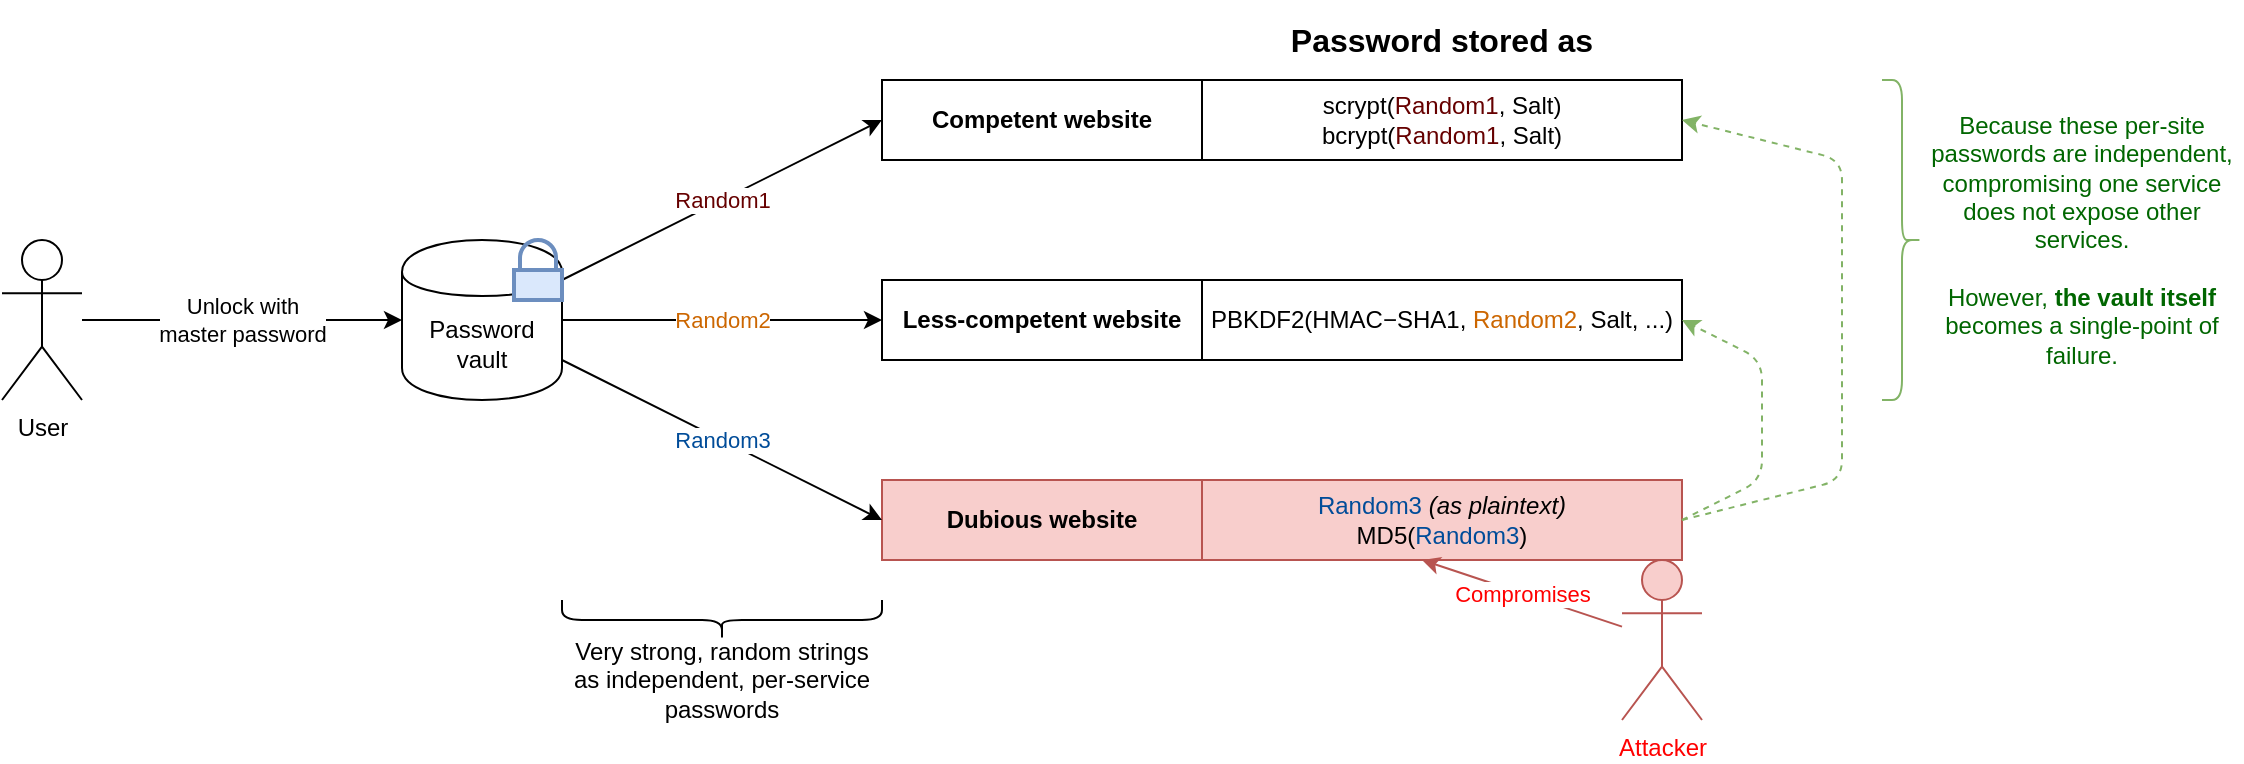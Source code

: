 <mxfile version="13.5.3" type="github">
  <diagram id="3i7mIp7XBUqKGTwvNZQW" name="Page-1">
    <mxGraphModel dx="1422" dy="831" grid="1" gridSize="10" guides="1" tooltips="1" connect="1" arrows="1" fold="1" page="1" pageScale="1" pageWidth="1100" pageHeight="850" math="0" shadow="0">
      <root>
        <mxCell id="0" />
        <mxCell id="1" parent="0" />
        <mxCell id="7gINfQHrTqhvDaZMtgAT-1" value="" style="rounded=0;whiteSpace=wrap;html=1;align=left;fillColor=#f8cecc;strokeColor=#b85450;" vertex="1" parent="1">
          <mxGeometry x="480" y="320" width="400" height="40" as="geometry" />
        </mxCell>
        <mxCell id="7gINfQHrTqhvDaZMtgAT-2" value="" style="rounded=0;whiteSpace=wrap;html=1;align=left;" vertex="1" parent="1">
          <mxGeometry x="480" y="220" width="400" height="40" as="geometry" />
        </mxCell>
        <mxCell id="7gINfQHrTqhvDaZMtgAT-3" value="" style="rounded=0;whiteSpace=wrap;html=1;align=left;" vertex="1" parent="1">
          <mxGeometry x="480" y="120" width="400" height="40" as="geometry" />
        </mxCell>
        <mxCell id="7gINfQHrTqhvDaZMtgAT-4" value="User" style="shape=umlActor;verticalLabelPosition=bottom;verticalAlign=top;html=1;outlineConnect=0;" vertex="1" parent="1">
          <mxGeometry x="40" y="200" width="40" height="80" as="geometry" />
        </mxCell>
        <mxCell id="7gINfQHrTqhvDaZMtgAT-6" value="Competent website" style="rounded=0;whiteSpace=wrap;html=1;" vertex="1" parent="1">
          <mxGeometry x="480" y="120" width="160" height="40" as="geometry" />
        </mxCell>
        <mxCell id="7gINfQHrTqhvDaZMtgAT-7" value="Less-competent website" style="rounded=0;whiteSpace=wrap;html=1;" vertex="1" parent="1">
          <mxGeometry x="480" y="220" width="160" height="40" as="geometry" />
        </mxCell>
        <mxCell id="7gINfQHrTqhvDaZMtgAT-8" value="Dubious website" style="rounded=0;whiteSpace=wrap;html=1;fontStyle=1;fillColor=#f8cecc;strokeColor=#b85450;" vertex="1" parent="1">
          <mxGeometry x="480" y="320" width="160" height="40" as="geometry" />
        </mxCell>
        <mxCell id="7gINfQHrTqhvDaZMtgAT-12" value="&lt;b&gt;&lt;font style=&quot;font-size: 16px&quot;&gt;Password stored as&lt;br&gt;&lt;/font&gt;&lt;/b&gt;" style="text;html=1;strokeColor=none;fillColor=none;align=center;verticalAlign=middle;whiteSpace=wrap;rounded=0;" vertex="1" parent="1">
          <mxGeometry x="640" y="80" width="240" height="40" as="geometry" />
        </mxCell>
        <mxCell id="7gINfQHrTqhvDaZMtgAT-13" value="&lt;div&gt;scrypt(&lt;font color=&quot;#660000&quot;&gt;Random1&lt;/font&gt;, Salt)&lt;/div&gt;&lt;div&gt;bcrypt(&lt;font color=&quot;#660000&quot;&gt;Random1&lt;/font&gt;, Salt)&lt;br&gt;&lt;/div&gt;" style="text;html=1;strokeColor=none;fillColor=none;align=center;verticalAlign=middle;whiteSpace=wrap;rounded=0;" vertex="1" parent="1">
          <mxGeometry x="640" y="120" width="240" height="40" as="geometry" />
        </mxCell>
        <mxCell id="7gINfQHrTqhvDaZMtgAT-14" value="PBKDF2(HMAC−SHA1, &lt;font color=&quot;#CC6600&quot;&gt;Random2&lt;/font&gt;, Salt, ...)" style="text;html=1;strokeColor=none;fillColor=none;align=center;verticalAlign=middle;whiteSpace=wrap;rounded=0;" vertex="1" parent="1">
          <mxGeometry x="640" y="220" width="240" height="40" as="geometry" />
        </mxCell>
        <mxCell id="7gINfQHrTqhvDaZMtgAT-15" value="&lt;div&gt;&lt;font color=&quot;#004C99&quot;&gt;Random3 &lt;/font&gt;&lt;i&gt;(as plaintext)&lt;/i&gt;&lt;/div&gt;&lt;div&gt;MD5(&lt;font color=&quot;#004C99&quot;&gt;Random3&lt;/font&gt;)&lt;br&gt;&lt;/div&gt;" style="text;html=1;strokeColor=#b85450;fillColor=#f8cecc;align=center;verticalAlign=middle;whiteSpace=wrap;rounded=0;" vertex="1" parent="1">
          <mxGeometry x="640" y="320" width="240" height="40" as="geometry" />
        </mxCell>
        <mxCell id="7gINfQHrTqhvDaZMtgAT-16" value="Competent website" style="rounded=0;whiteSpace=wrap;html=1;fontStyle=1" vertex="1" parent="1">
          <mxGeometry x="480" y="120" width="160" height="40" as="geometry" />
        </mxCell>
        <mxCell id="7gINfQHrTqhvDaZMtgAT-17" value="Less-competent website" style="rounded=0;whiteSpace=wrap;html=1;fontStyle=1" vertex="1" parent="1">
          <mxGeometry x="480" y="220" width="160" height="40" as="geometry" />
        </mxCell>
        <mxCell id="7gINfQHrTqhvDaZMtgAT-18" value="Password vault" style="shape=cylinder;whiteSpace=wrap;html=1;boundedLbl=1;backgroundOutline=1;" vertex="1" parent="1">
          <mxGeometry x="240" y="200" width="80" height="80" as="geometry" />
        </mxCell>
        <mxCell id="7gINfQHrTqhvDaZMtgAT-19" value="Random1" style="endArrow=classic;html=1;entryX=0;entryY=0.5;entryDx=0;entryDy=0;fontColor=#660000;" edge="1" parent="1" source="7gINfQHrTqhvDaZMtgAT-18" target="7gINfQHrTqhvDaZMtgAT-16">
          <mxGeometry width="50" height="50" relative="1" as="geometry">
            <mxPoint x="480" y="450" as="sourcePoint" />
            <mxPoint x="530" y="400" as="targetPoint" />
          </mxGeometry>
        </mxCell>
        <mxCell id="7gINfQHrTqhvDaZMtgAT-20" value="Random2" style="endArrow=classic;html=1;entryX=0;entryY=0.5;entryDx=0;entryDy=0;fontColor=#CC6600;" edge="1" parent="1" source="7gINfQHrTqhvDaZMtgAT-18" target="7gINfQHrTqhvDaZMtgAT-17">
          <mxGeometry width="50" height="50" relative="1" as="geometry">
            <mxPoint x="480" y="450" as="sourcePoint" />
            <mxPoint x="530" y="400" as="targetPoint" />
          </mxGeometry>
        </mxCell>
        <mxCell id="7gINfQHrTqhvDaZMtgAT-21" value="Random3" style="endArrow=classic;html=1;entryX=0;entryY=0.5;entryDx=0;entryDy=0;fontColor=#004C99;" edge="1" parent="1" source="7gINfQHrTqhvDaZMtgAT-18" target="7gINfQHrTqhvDaZMtgAT-8">
          <mxGeometry width="50" height="50" relative="1" as="geometry">
            <mxPoint x="480" y="450" as="sourcePoint" />
            <mxPoint x="530" y="400" as="targetPoint" />
          </mxGeometry>
        </mxCell>
        <mxCell id="7gINfQHrTqhvDaZMtgAT-24" value="&lt;div&gt;Unlock with&lt;/div&gt;&lt;div&gt;master password&lt;/div&gt;" style="endArrow=classic;html=1;" edge="1" parent="1" source="7gINfQHrTqhvDaZMtgAT-4" target="7gINfQHrTqhvDaZMtgAT-18">
          <mxGeometry width="50" height="50" relative="1" as="geometry">
            <mxPoint x="400" y="420" as="sourcePoint" />
            <mxPoint x="450" y="370" as="targetPoint" />
          </mxGeometry>
        </mxCell>
        <mxCell id="7gINfQHrTqhvDaZMtgAT-25" value="" style="html=1;verticalLabelPosition=bottom;align=center;labelBackgroundColor=#ffffff;verticalAlign=top;strokeWidth=2;shadow=0;dashed=0;shape=mxgraph.ios7.icons.locked;fillColor=#dae8fc;strokeColor=#6c8ebf;" vertex="1" parent="1">
          <mxGeometry x="296" y="200" width="24" height="30" as="geometry" />
        </mxCell>
        <mxCell id="7gINfQHrTqhvDaZMtgAT-26" value="" style="shape=curlyBracket;whiteSpace=wrap;html=1;rounded=1;direction=north;" vertex="1" parent="1">
          <mxGeometry x="320" y="380" width="160" height="20" as="geometry" />
        </mxCell>
        <mxCell id="7gINfQHrTqhvDaZMtgAT-27" value="&lt;div&gt;Very strong, random strings as independent, per-service passwords&lt;/div&gt;" style="text;html=1;strokeColor=none;fillColor=none;align=center;verticalAlign=middle;whiteSpace=wrap;rounded=0;" vertex="1" parent="1">
          <mxGeometry x="320" y="400" width="160" height="40" as="geometry" />
        </mxCell>
        <mxCell id="7gINfQHrTqhvDaZMtgAT-28" value="Attacker" style="shape=umlActor;verticalLabelPosition=bottom;verticalAlign=top;html=1;outlineConnect=0;fillColor=#f8cecc;strokeColor=#b85450;fontColor=#FF0000;" vertex="1" parent="1">
          <mxGeometry x="850" y="360" width="40" height="80" as="geometry" />
        </mxCell>
        <mxCell id="7gINfQHrTqhvDaZMtgAT-29" value="Compromises" style="endArrow=classic;html=1;fontColor=#FF0000;fillColor=#f8cecc;strokeColor=#b85450;" edge="1" parent="1" source="7gINfQHrTqhvDaZMtgAT-28">
          <mxGeometry width="50" height="50" relative="1" as="geometry">
            <mxPoint x="490" y="360" as="sourcePoint" />
            <mxPoint x="750" y="360" as="targetPoint" />
          </mxGeometry>
        </mxCell>
        <mxCell id="7gINfQHrTqhvDaZMtgAT-30" value="" style="endArrow=classic;html=1;fontColor=#FF0000;exitX=1;exitY=0.5;exitDx=0;exitDy=0;entryX=1;entryY=0.5;entryDx=0;entryDy=0;fillColor=#d5e8d4;strokeColor=#82b366;dashed=1;" edge="1" parent="1" source="7gINfQHrTqhvDaZMtgAT-15" target="7gINfQHrTqhvDaZMtgAT-14">
          <mxGeometry width="50" height="50" relative="1" as="geometry">
            <mxPoint x="920" y="340" as="sourcePoint" />
            <mxPoint x="920" y="240" as="targetPoint" />
            <Array as="points">
              <mxPoint x="920" y="320" />
              <mxPoint x="920" y="290" />
              <mxPoint x="920" y="260" />
            </Array>
          </mxGeometry>
        </mxCell>
        <mxCell id="7gINfQHrTqhvDaZMtgAT-34" value="" style="endArrow=classic;html=1;fontColor=#FF0000;exitX=1;exitY=0.5;exitDx=0;exitDy=0;entryX=1;entryY=0.5;entryDx=0;entryDy=0;fillColor=#d5e8d4;strokeColor=#82b366;dashed=1;" edge="1" parent="1" target="7gINfQHrTqhvDaZMtgAT-13">
          <mxGeometry width="50" height="50" relative="1" as="geometry">
            <mxPoint x="880" y="340" as="sourcePoint" />
            <mxPoint x="880" y="240" as="targetPoint" />
            <Array as="points">
              <mxPoint x="960" y="320" />
              <mxPoint x="960" y="290" />
              <mxPoint x="960" y="160" />
            </Array>
          </mxGeometry>
        </mxCell>
        <mxCell id="7gINfQHrTqhvDaZMtgAT-35" value="" style="shape=curlyBracket;whiteSpace=wrap;html=1;rounded=1;direction=west;fillColor=#d5e8d4;strokeColor=#82b366;" vertex="1" parent="1">
          <mxGeometry x="980" y="120" width="20" height="160" as="geometry" />
        </mxCell>
        <mxCell id="7gINfQHrTqhvDaZMtgAT-36" value="&lt;div&gt;Because these per-site passwords are independent, compromising one service does not expose other services.&lt;/div&gt;&lt;div&gt;&lt;br&gt;&lt;/div&gt;&lt;div&gt;However, &lt;b&gt;the vault itself &lt;/b&gt;becomes a single-point of failure.&lt;br&gt;&lt;/div&gt;" style="text;html=1;strokeColor=none;fillColor=none;align=center;verticalAlign=middle;whiteSpace=wrap;rounded=0;fontColor=#006600;" vertex="1" parent="1">
          <mxGeometry x="1000" y="120" width="160" height="160" as="geometry" />
        </mxCell>
      </root>
    </mxGraphModel>
  </diagram>
</mxfile>

